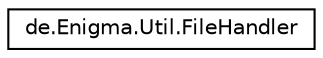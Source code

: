 digraph "Grafische Darstellung der Klassenhierarchie"
{
  edge [fontname="Helvetica",fontsize="10",labelfontname="Helvetica",labelfontsize="10"];
  node [fontname="Helvetica",fontsize="10",shape=record];
  rankdir="LR";
  Node0 [label="de.Enigma.Util.FileHandler",height=0.2,width=0.4,color="black", fillcolor="white", style="filled",URL="$classde_1_1_enigma_1_1_util_1_1_file_handler.html"];
}
